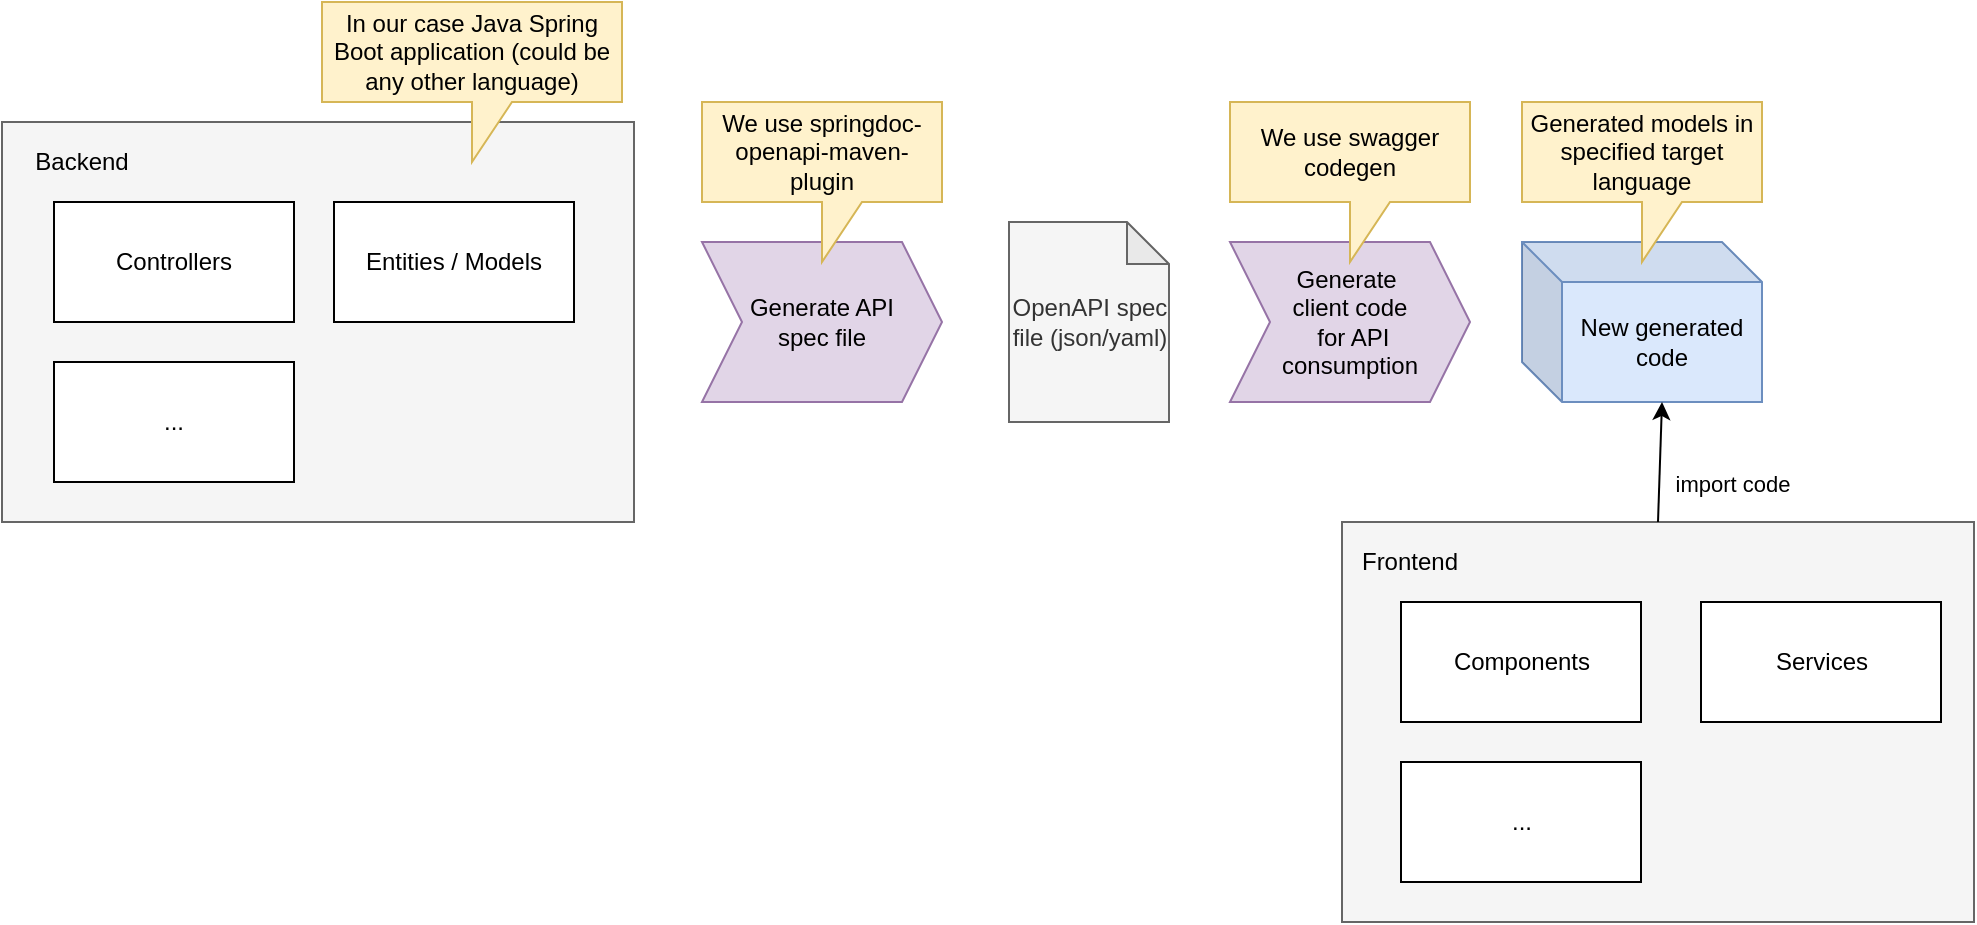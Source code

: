 <mxfile version="13.7.9" type="device" pages="2"><diagram id="2pgsS9r1wE4SoHQSQBo1" name="CodeGen"><mxGraphModel dx="1106" dy="822" grid="1" gridSize="10" guides="1" tooltips="1" connect="1" arrows="1" fold="1" page="1" pageScale="1" pageWidth="827" pageHeight="1169" math="0" shadow="0"><root><mxCell id="0"/><mxCell id="1" parent="0"/><mxCell id="9t2ogBAIAzEaaGAekZwD-2" value="Generate&amp;nbsp;&lt;br&gt;client code&lt;br&gt;&amp;nbsp;for API&lt;br&gt;consumption" style="shape=step;perimeter=stepPerimeter;whiteSpace=wrap;html=1;fixedSize=1;fillColor=#e1d5e7;strokeColor=#9673a6;" parent="1" vertex="1"><mxGeometry x="664" y="200" width="120" height="80" as="geometry"/></mxCell><mxCell id="9t2ogBAIAzEaaGAekZwD-3" value="New generated code" style="shape=cube;whiteSpace=wrap;html=1;boundedLbl=1;backgroundOutline=1;darkOpacity=0.05;darkOpacity2=0.1;fillColor=#dae8fc;strokeColor=#6c8ebf;" parent="1" vertex="1"><mxGeometry x="810" y="200" width="120" height="80" as="geometry"/></mxCell><mxCell id="9t2ogBAIAzEaaGAekZwD-4" value="OpenAPI spec file (json/yaml)" style="shape=note;whiteSpace=wrap;html=1;backgroundOutline=1;darkOpacity=0.05;size=21;fillColor=#f5f5f5;strokeColor=#666666;fontColor=#333333;" parent="1" vertex="1"><mxGeometry x="553.5" y="190" width="80" height="100" as="geometry"/></mxCell><mxCell id="9t2ogBAIAzEaaGAekZwD-6" value="Generate API &lt;br&gt;spec file" style="shape=step;perimeter=stepPerimeter;whiteSpace=wrap;html=1;fixedSize=1;fillColor=#e1d5e7;strokeColor=#9673a6;" parent="1" vertex="1"><mxGeometry x="400" y="200" width="120" height="80" as="geometry"/></mxCell><mxCell id="9t2ogBAIAzEaaGAekZwD-10" value="" style="rounded=0;whiteSpace=wrap;html=1;fillColor=#f5f5f5;strokeColor=#666666;fontColor=#333333;" parent="1" vertex="1"><mxGeometry x="50" y="140" width="316" height="200" as="geometry"/></mxCell><mxCell id="9t2ogBAIAzEaaGAekZwD-11" value="Controllers" style="rounded=0;whiteSpace=wrap;html=1;" parent="1" vertex="1"><mxGeometry x="76" y="180" width="120" height="60" as="geometry"/></mxCell><mxCell id="9t2ogBAIAzEaaGAekZwD-12" value="Entities / Models" style="rounded=0;whiteSpace=wrap;html=1;" parent="1" vertex="1"><mxGeometry x="216" y="180" width="120" height="60" as="geometry"/></mxCell><mxCell id="9t2ogBAIAzEaaGAekZwD-13" value="..." style="rounded=0;whiteSpace=wrap;html=1;" parent="1" vertex="1"><mxGeometry x="76" y="260" width="120" height="60" as="geometry"/></mxCell><mxCell id="9t2ogBAIAzEaaGAekZwD-14" value="In our case Java Spring Boot application (could be any other language)" style="shape=callout;whiteSpace=wrap;html=1;perimeter=calloutPerimeter;fillColor=#fff2cc;strokeColor=#d6b656;" parent="1" vertex="1"><mxGeometry x="210" y="80" width="150" height="80" as="geometry"/></mxCell><mxCell id="9t2ogBAIAzEaaGAekZwD-15" value="Generated models in specified target language" style="shape=callout;whiteSpace=wrap;html=1;perimeter=calloutPerimeter;fillColor=#fff2cc;strokeColor=#d6b656;" parent="1" vertex="1"><mxGeometry x="810" y="130" width="120" height="80" as="geometry"/></mxCell><mxCell id="9t2ogBAIAzEaaGAekZwD-16" value="Backend" style="text;html=1;strokeColor=none;fillColor=none;align=center;verticalAlign=middle;whiteSpace=wrap;rounded=0;" parent="1" vertex="1"><mxGeometry x="70" y="150" width="40" height="20" as="geometry"/></mxCell><mxCell id="9t2ogBAIAzEaaGAekZwD-17" value="" style="rounded=0;whiteSpace=wrap;html=1;fillColor=#f5f5f5;strokeColor=#666666;fontColor=#333333;" parent="1" vertex="1"><mxGeometry x="720" y="340" width="316" height="200" as="geometry"/></mxCell><mxCell id="9t2ogBAIAzEaaGAekZwD-18" value="Frontend" style="text;html=1;strokeColor=none;fillColor=none;align=center;verticalAlign=middle;whiteSpace=wrap;rounded=0;" parent="1" vertex="1"><mxGeometry x="733.5" y="350" width="40" height="20" as="geometry"/></mxCell><mxCell id="9t2ogBAIAzEaaGAekZwD-20" value="We use springdoc-openapi-maven-plugin" style="shape=callout;whiteSpace=wrap;html=1;perimeter=calloutPerimeter;fillColor=#fff2cc;strokeColor=#d6b656;" parent="1" vertex="1"><mxGeometry x="400" y="130" width="120" height="80" as="geometry"/></mxCell><mxCell id="9t2ogBAIAzEaaGAekZwD-21" value="We use swagger codegen" style="shape=callout;whiteSpace=wrap;html=1;perimeter=calloutPerimeter;fillColor=#fff2cc;strokeColor=#d6b656;" parent="1" vertex="1"><mxGeometry x="664" y="130" width="120" height="80" as="geometry"/></mxCell><mxCell id="9t2ogBAIAzEaaGAekZwD-22" value="Services" style="rounded=0;whiteSpace=wrap;html=1;" parent="1" vertex="1"><mxGeometry x="899.5" y="380" width="120" height="60" as="geometry"/></mxCell><mxCell id="9t2ogBAIAzEaaGAekZwD-23" value="Components" style="rounded=0;whiteSpace=wrap;html=1;" parent="1" vertex="1"><mxGeometry x="749.5" y="380" width="120" height="60" as="geometry"/></mxCell><mxCell id="9t2ogBAIAzEaaGAekZwD-24" value="..." style="rounded=0;whiteSpace=wrap;html=1;" parent="1" vertex="1"><mxGeometry x="749.5" y="460" width="120" height="60" as="geometry"/></mxCell><mxCell id="9t2ogBAIAzEaaGAekZwD-25" value="" style="endArrow=classic;html=1;exitX=0.5;exitY=0;exitDx=0;exitDy=0;entryX=0;entryY=0;entryDx=70;entryDy=80;entryPerimeter=0;" parent="1" source="9t2ogBAIAzEaaGAekZwD-17" target="9t2ogBAIAzEaaGAekZwD-3" edge="1"><mxGeometry width="50" height="50" relative="1" as="geometry"><mxPoint x="540" y="330" as="sourcePoint"/><mxPoint x="590" y="280" as="targetPoint"/></mxGeometry></mxCell><mxCell id="9t2ogBAIAzEaaGAekZwD-26" value="import code" style="edgeLabel;html=1;align=center;verticalAlign=middle;resizable=0;points=[];" parent="9t2ogBAIAzEaaGAekZwD-25" vertex="1" connectable="0"><mxGeometry x="-0.058" y="2" relative="1" as="geometry"><mxPoint x="38.24" y="9.71" as="offset"/></mxGeometry></mxCell></root></mxGraphModel></diagram><diagram id="jbfgjTBlQNw2RgpHIPGC" name="Testing Boundaries"><mxGraphModel dx="1301" dy="967" grid="1" gridSize="10" guides="1" tooltips="1" connect="1" arrows="1" fold="1" page="1" pageScale="1" pageWidth="827" pageHeight="1169" math="0" shadow="0"><root><mxCell id="E65DXzVrpPD-wGW-1_H1-0"/><mxCell id="E65DXzVrpPD-wGW-1_H1-1" parent="E65DXzVrpPD-wGW-1_H1-0"/><mxCell id="DJNltpm4vKNHbOeg_S9g-93" value="" style="rounded=0;whiteSpace=wrap;html=1;fillColor=#f5f5f5;strokeColor=#666666;fontColor=#333333;" vertex="1" parent="E65DXzVrpPD-wGW-1_H1-1"><mxGeometry x="1020" y="895" width="240" height="150" as="geometry"/></mxCell><mxCell id="DJNltpm4vKNHbOeg_S9g-84" value="" style="ellipse;shape=cloud;whiteSpace=wrap;html=1;gradientColor=none;" vertex="1" parent="E65DXzVrpPD-wGW-1_H1-1"><mxGeometry x="207.15" y="1230" width="185.7" height="110" as="geometry"/></mxCell><mxCell id="DJNltpm4vKNHbOeg_S9g-0" value="" style="rounded=0;whiteSpace=wrap;html=1;fillColor=#f5f5f5;strokeColor=#666666;fontColor=#333333;" vertex="1" parent="E65DXzVrpPD-wGW-1_H1-1"><mxGeometry x="180" y="210" width="240" height="230" as="geometry"/></mxCell><mxCell id="DJNltpm4vKNHbOeg_S9g-29" value="" style="endArrow=classic;html=1;entryX=0.45;entryY=0;entryDx=0;entryDy=0;entryPerimeter=0;exitX=0.55;exitY=-0.133;exitDx=0;exitDy=0;exitPerimeter=0;" edge="1" parent="E65DXzVrpPD-wGW-1_H1-1" source="DJNltpm4vKNHbOeg_S9g-5"><mxGeometry width="50" height="50" relative="1" as="geometry"><mxPoint x="309.5" y="380" as="sourcePoint"/><mxPoint x="309.5" y="190" as="targetPoint"/></mxGeometry></mxCell><mxCell id="DJNltpm4vKNHbOeg_S9g-27" value="" style="endArrow=classic;html=1;entryX=0.45;entryY=0;entryDx=0;entryDy=0;entryPerimeter=0;" edge="1" parent="E65DXzVrpPD-wGW-1_H1-1" target="DJNltpm4vKNHbOeg_S9g-5"><mxGeometry width="50" height="50" relative="1" as="geometry"><mxPoint x="290" y="190" as="sourcePoint"/><mxPoint x="290" y="450" as="targetPoint"/></mxGeometry></mxCell><mxCell id="DJNltpm4vKNHbOeg_S9g-2" value="Components" style="rounded=0;whiteSpace=wrap;html=1;fillColor=#e1d5e7;strokeColor=#9673a6;" vertex="1" parent="E65DXzVrpPD-wGW-1_H1-1"><mxGeometry x="200" y="250" width="200" height="30" as="geometry"/></mxCell><mxCell id="DJNltpm4vKNHbOeg_S9g-3" value="Services" style="rounded=0;whiteSpace=wrap;html=1;fillColor=#e1d5e7;strokeColor=#9673a6;" vertex="1" parent="E65DXzVrpPD-wGW-1_H1-1"><mxGeometry x="200" y="295" width="200" height="30" as="geometry"/></mxCell><mxCell id="DJNltpm4vKNHbOeg_S9g-4" value="Redux" style="rounded=0;whiteSpace=wrap;html=1;fillColor=#e1d5e7;strokeColor=#9673a6;" vertex="1" parent="E65DXzVrpPD-wGW-1_H1-1"><mxGeometry x="200" y="340" width="200" height="30" as="geometry"/></mxCell><mxCell id="DJNltpm4vKNHbOeg_S9g-5" value="API" style="rounded=0;whiteSpace=wrap;html=1;fillColor=#e1d5e7;strokeColor=#9673a6;" vertex="1" parent="E65DXzVrpPD-wGW-1_H1-1"><mxGeometry x="200" y="390" width="200" height="30" as="geometry"/></mxCell><mxCell id="DJNltpm4vKNHbOeg_S9g-6" value="Frontend" style="text;html=1;strokeColor=none;fillColor=none;align=center;verticalAlign=middle;whiteSpace=wrap;rounded=0;fontStyle=1" vertex="1" parent="E65DXzVrpPD-wGW-1_H1-1"><mxGeometry x="190" y="220" width="60" height="20" as="geometry"/></mxCell><mxCell id="DJNltpm4vKNHbOeg_S9g-7" value="" style="rounded=0;whiteSpace=wrap;html=1;fillColor=#f5f5f5;strokeColor=#666666;fontColor=#333333;" vertex="1" parent="E65DXzVrpPD-wGW-1_H1-1"><mxGeometry x="675" y="210" width="240" height="220" as="geometry"/></mxCell><mxCell id="DJNltpm4vKNHbOeg_S9g-8" value="Controllers" style="rounded=0;whiteSpace=wrap;html=1;fillColor=#e1d5e7;strokeColor=#9673a6;" vertex="1" parent="E65DXzVrpPD-wGW-1_H1-1"><mxGeometry x="695" y="250" width="200" height="30" as="geometry"/></mxCell><mxCell id="DJNltpm4vKNHbOeg_S9g-9" value="Business logic" style="rounded=0;whiteSpace=wrap;html=1;fillColor=#e1d5e7;strokeColor=#9673a6;" vertex="1" parent="E65DXzVrpPD-wGW-1_H1-1"><mxGeometry x="695" y="295" width="200" height="30" as="geometry"/></mxCell><mxCell id="DJNltpm4vKNHbOeg_S9g-10" value="Domain entities" style="rounded=0;whiteSpace=wrap;html=1;fillColor=#e1d5e7;strokeColor=#9673a6;" vertex="1" parent="E65DXzVrpPD-wGW-1_H1-1"><mxGeometry x="695" y="340" width="200" height="30" as="geometry"/></mxCell><mxCell id="DJNltpm4vKNHbOeg_S9g-11" value="Peripheral APIs" style="rounded=0;whiteSpace=wrap;html=1;fillColor=#e1d5e7;strokeColor=#9673a6;" vertex="1" parent="E65DXzVrpPD-wGW-1_H1-1"><mxGeometry x="695" y="380" width="200" height="30" as="geometry"/></mxCell><mxCell id="DJNltpm4vKNHbOeg_S9g-12" value="Backend" style="text;html=1;strokeColor=none;fillColor=none;align=center;verticalAlign=middle;whiteSpace=wrap;rounded=0;fontStyle=1" vertex="1" parent="E65DXzVrpPD-wGW-1_H1-1"><mxGeometry x="685" y="220" width="60" height="20" as="geometry"/></mxCell><mxCell id="DJNltpm4vKNHbOeg_S9g-56" style="edgeStyle=orthogonalEdgeStyle;rounded=0;orthogonalLoop=1;jettySize=auto;html=1;" edge="1" parent="E65DXzVrpPD-wGW-1_H1-1" source="DJNltpm4vKNHbOeg_S9g-13" target="DJNltpm4vKNHbOeg_S9g-55"><mxGeometry relative="1" as="geometry"/></mxCell><mxCell id="DJNltpm4vKNHbOeg_S9g-57" value="run in browser&lt;br&gt;locally or on CI" style="edgeLabel;html=1;align=center;verticalAlign=middle;resizable=0;points=[];" vertex="1" connectable="0" parent="DJNltpm4vKNHbOeg_S9g-56"><mxGeometry x="-0.3" y="-3" relative="1" as="geometry"><mxPoint x="37" y="-9" as="offset"/></mxGeometry></mxCell><mxCell id="DJNltpm4vKNHbOeg_S9g-13" value="" style="rounded=0;whiteSpace=wrap;html=1;fillColor=#f5f5f5;strokeColor=#666666;fontColor=#333333;" vertex="1" parent="E65DXzVrpPD-wGW-1_H1-1"><mxGeometry x="180" y="860" width="240" height="220" as="geometry"/></mxCell><mxCell id="DJNltpm4vKNHbOeg_S9g-14" value="Components" style="rounded=0;whiteSpace=wrap;html=1;fillColor=#e1d5e7;strokeColor=#9673a6;" vertex="1" parent="E65DXzVrpPD-wGW-1_H1-1"><mxGeometry x="200" y="900" width="200" height="30" as="geometry"/></mxCell><mxCell id="DJNltpm4vKNHbOeg_S9g-15" value="Services" style="rounded=0;whiteSpace=wrap;html=1;fillColor=#e1d5e7;strokeColor=#9673a6;" vertex="1" parent="E65DXzVrpPD-wGW-1_H1-1"><mxGeometry x="200" y="945" width="200" height="30" as="geometry"/></mxCell><mxCell id="DJNltpm4vKNHbOeg_S9g-16" value="Redux" style="rounded=0;whiteSpace=wrap;html=1;fillColor=#e1d5e7;strokeColor=#9673a6;" vertex="1" parent="E65DXzVrpPD-wGW-1_H1-1"><mxGeometry x="200" y="990" width="200" height="30" as="geometry"/></mxCell><mxCell id="DJNltpm4vKNHbOeg_S9g-17" value="API" style="rounded=0;whiteSpace=wrap;html=1;fillColor=#e1d5e7;strokeColor=#9673a6;" vertex="1" parent="E65DXzVrpPD-wGW-1_H1-1"><mxGeometry x="200" y="1030" width="200" height="30" as="geometry"/></mxCell><mxCell id="DJNltpm4vKNHbOeg_S9g-18" value="Frontend" style="text;html=1;strokeColor=none;fillColor=none;align=center;verticalAlign=middle;whiteSpace=wrap;rounded=0;fontStyle=1" vertex="1" parent="E65DXzVrpPD-wGW-1_H1-1"><mxGeometry x="190" y="870" width="60" height="20" as="geometry"/></mxCell><mxCell id="DJNltpm4vKNHbOeg_S9g-19" value="" style="rounded=0;whiteSpace=wrap;html=1;fillColor=#f5f5f5;strokeColor=#666666;fontColor=#333333;" vertex="1" parent="E65DXzVrpPD-wGW-1_H1-1"><mxGeometry x="675" y="860" width="240" height="220" as="geometry"/></mxCell><mxCell id="DJNltpm4vKNHbOeg_S9g-20" value="Controllers" style="rounded=0;whiteSpace=wrap;html=1;fillColor=#e1d5e7;strokeColor=#9673a6;" vertex="1" parent="E65DXzVrpPD-wGW-1_H1-1"><mxGeometry x="695" y="900" width="200" height="30" as="geometry"/></mxCell><mxCell id="DJNltpm4vKNHbOeg_S9g-21" value="Business logic" style="rounded=0;whiteSpace=wrap;html=1;fillColor=#e1d5e7;strokeColor=#9673a6;" vertex="1" parent="E65DXzVrpPD-wGW-1_H1-1"><mxGeometry x="695" y="945" width="200" height="30" as="geometry"/></mxCell><mxCell id="DJNltpm4vKNHbOeg_S9g-22" value="Domain entities" style="rounded=0;whiteSpace=wrap;html=1;fillColor=#e1d5e7;strokeColor=#9673a6;" vertex="1" parent="E65DXzVrpPD-wGW-1_H1-1"><mxGeometry x="695" y="990" width="200" height="30" as="geometry"/></mxCell><mxCell id="DJNltpm4vKNHbOeg_S9g-23" value="Peripheral APIs" style="rounded=0;whiteSpace=wrap;html=1;fillColor=#e1d5e7;strokeColor=#9673a6;" vertex="1" parent="E65DXzVrpPD-wGW-1_H1-1"><mxGeometry x="695" y="1030" width="200" height="30" as="geometry"/></mxCell><mxCell id="DJNltpm4vKNHbOeg_S9g-24" value="Backend" style="text;html=1;strokeColor=none;fillColor=none;align=center;verticalAlign=middle;whiteSpace=wrap;rounded=0;fontStyle=1" vertex="1" parent="E65DXzVrpPD-wGW-1_H1-1"><mxGeometry x="685" y="870" width="60" height="20" as="geometry"/></mxCell><mxCell id="DJNltpm4vKNHbOeg_S9g-25" value="" style="rounded=0;whiteSpace=wrap;html=1;opacity=70;strokeColor=none;" vertex="1" parent="E65DXzVrpPD-wGW-1_H1-1"><mxGeometry x="630" y="175" width="330" height="300" as="geometry"/></mxCell><mxCell id="DJNltpm4vKNHbOeg_S9g-31" style="edgeStyle=orthogonalEdgeStyle;rounded=0;orthogonalLoop=1;jettySize=auto;html=1;" edge="1" parent="E65DXzVrpPD-wGW-1_H1-1" source="DJNltpm4vKNHbOeg_S9g-30" target="DJNltpm4vKNHbOeg_S9g-3"><mxGeometry relative="1" as="geometry"/></mxCell><mxCell id="DJNltpm4vKNHbOeg_S9g-30" value="&lt;b&gt;Unit test&lt;/b&gt;" style="shape=note;whiteSpace=wrap;html=1;backgroundOutline=1;darkOpacity=0.05;size=16;fillColor=#dae8fc;strokeColor=#6c8ebf;" vertex="1" parent="E65DXzVrpPD-wGW-1_H1-1"><mxGeometry x="470" y="270" width="60" height="80" as="geometry"/></mxCell><mxCell id="DJNltpm4vKNHbOeg_S9g-50" style="edgeStyle=orthogonalEdgeStyle;rounded=0;orthogonalLoop=1;jettySize=auto;html=1;" edge="1" parent="E65DXzVrpPD-wGW-1_H1-1" source="DJNltpm4vKNHbOeg_S9g-32" target="DJNltpm4vKNHbOeg_S9g-44"><mxGeometry relative="1" as="geometry"/></mxCell><mxCell id="DJNltpm4vKNHbOeg_S9g-32" value="&lt;b&gt;Frontend &lt;br&gt;e2e test&lt;/b&gt;&lt;br&gt;&lt;br&gt;" style="shape=note;whiteSpace=wrap;html=1;backgroundOutline=1;darkOpacity=0.05;size=14;fillColor=#dae8fc;strokeColor=#6c8ebf;" vertex="1" parent="E65DXzVrpPD-wGW-1_H1-1"><mxGeometry x="110" y="480" width="80" height="90" as="geometry"/></mxCell><mxCell id="DJNltpm4vKNHbOeg_S9g-35" value="&lt;span style=&quot;font-family: &amp;#34;helvetica&amp;#34;&quot;&gt;&lt;b&gt;Integration test&lt;/b&gt;&lt;/span&gt;" style="shape=note;whiteSpace=wrap;html=1;backgroundOutline=1;darkOpacity=0.05;size=14;fillColor=#dae8fc;strokeColor=#6c8ebf;" vertex="1" parent="E65DXzVrpPD-wGW-1_H1-1"><mxGeometry x="260" y="90" width="80" height="90" as="geometry"/></mxCell><mxCell id="DJNltpm4vKNHbOeg_S9g-36" value="" style="endArrow=classic;html=1;exitX=-0.017;exitY=0.3;exitDx=0;exitDy=0;exitPerimeter=0;entryX=1;entryY=0.5;entryDx=0;entryDy=0;dashed=1;" edge="1" parent="E65DXzVrpPD-wGW-1_H1-1" source="DJNltpm4vKNHbOeg_S9g-30" target="DJNltpm4vKNHbOeg_S9g-2"><mxGeometry width="50" height="50" relative="1" as="geometry"><mxPoint x="470" y="450" as="sourcePoint"/><mxPoint x="520" y="400" as="targetPoint"/></mxGeometry></mxCell><mxCell id="DJNltpm4vKNHbOeg_S9g-38" value="" style="endArrow=classic;html=1;entryX=1;entryY=0.5;entryDx=0;entryDy=0;exitX=0.017;exitY=0.638;exitDx=0;exitDy=0;exitPerimeter=0;" edge="1" parent="E65DXzVrpPD-wGW-1_H1-1" source="DJNltpm4vKNHbOeg_S9g-30" target="DJNltpm4vKNHbOeg_S9g-4"><mxGeometry width="50" height="50" relative="1" as="geometry"><mxPoint x="490" y="430" as="sourcePoint"/><mxPoint x="540" y="380" as="targetPoint"/></mxGeometry></mxCell><mxCell id="DJNltpm4vKNHbOeg_S9g-58" style="edgeStyle=orthogonalEdgeStyle;rounded=0;orthogonalLoop=1;jettySize=auto;html=1;" edge="1" parent="E65DXzVrpPD-wGW-1_H1-1" source="DJNltpm4vKNHbOeg_S9g-39" target="DJNltpm4vKNHbOeg_S9g-55"><mxGeometry relative="1" as="geometry"/></mxCell><mxCell id="DJNltpm4vKNHbOeg_S9g-39" value="&lt;b&gt;e2e test&lt;/b&gt;" style="shape=note;whiteSpace=wrap;html=1;backgroundOutline=1;darkOpacity=0.05;size=14;fillColor=#dae8fc;strokeColor=#6c8ebf;" vertex="1" parent="E65DXzVrpPD-wGW-1_H1-1"><mxGeometry x="110" y="720" width="80" height="90" as="geometry"/></mxCell><mxCell id="DJNltpm4vKNHbOeg_S9g-44" value="" style="pointerEvents=1;shadow=0;dashed=0;html=1;strokeColor=none;fillColor=#434445;aspect=fixed;labelPosition=center;verticalLabelPosition=bottom;verticalAlign=top;align=center;outlineConnect=0;shape=mxgraph.vvd.web_browser;" vertex="1" parent="E65DXzVrpPD-wGW-1_H1-1"><mxGeometry x="250" y="490" width="98.59" height="70" as="geometry"/></mxCell><mxCell id="DJNltpm4vKNHbOeg_S9g-48" value="" style="endArrow=classic;html=1;exitX=0.5;exitY=1;exitDx=0;exitDy=0;" edge="1" parent="E65DXzVrpPD-wGW-1_H1-1" source="DJNltpm4vKNHbOeg_S9g-0" target="DJNltpm4vKNHbOeg_S9g-44"><mxGeometry width="50" height="50" relative="1" as="geometry"><mxPoint x="500" y="620" as="sourcePoint"/><mxPoint x="550" y="570" as="targetPoint"/></mxGeometry></mxCell><mxCell id="DJNltpm4vKNHbOeg_S9g-49" value="run in browser" style="edgeLabel;html=1;align=center;verticalAlign=middle;resizable=0;points=[];" vertex="1" connectable="0" parent="DJNltpm4vKNHbOeg_S9g-48"><mxGeometry x="-0.121" y="3" relative="1" as="geometry"><mxPoint x="37.18" as="offset"/></mxGeometry></mxCell><mxCell id="DJNltpm4vKNHbOeg_S9g-52" style="edgeStyle=orthogonalEdgeStyle;rounded=0;orthogonalLoop=1;jettySize=auto;html=1;dashed=1;" edge="1" parent="E65DXzVrpPD-wGW-1_H1-1" source="DJNltpm4vKNHbOeg_S9g-44" target="DJNltpm4vKNHbOeg_S9g-44"><mxGeometry relative="1" as="geometry"/></mxCell><mxCell id="DJNltpm4vKNHbOeg_S9g-53" value="stubbed network requests" style="text;html=1;strokeColor=none;fillColor=none;align=center;verticalAlign=middle;whiteSpace=wrap;rounded=0;" vertex="1" parent="E65DXzVrpPD-wGW-1_H1-1"><mxGeometry x="370" y="515" width="160" height="20" as="geometry"/></mxCell><mxCell id="DJNltpm4vKNHbOeg_S9g-55" value="" style="pointerEvents=1;shadow=0;dashed=0;html=1;strokeColor=none;fillColor=#434445;aspect=fixed;labelPosition=center;verticalLabelPosition=bottom;verticalAlign=top;align=center;outlineConnect=0;shape=mxgraph.vvd.web_browser;" vertex="1" parent="E65DXzVrpPD-wGW-1_H1-1"><mxGeometry x="250.7" y="730" width="98.59" height="70" as="geometry"/></mxCell><mxCell id="DJNltpm4vKNHbOeg_S9g-61" value="" style="endArrow=classic;html=1;" edge="1" parent="E65DXzVrpPD-wGW-1_H1-1"><mxGeometry width="50" height="50" relative="1" as="geometry"><mxPoint x="421" y="955" as="sourcePoint"/><mxPoint x="675" y="955" as="targetPoint"/></mxGeometry></mxCell><mxCell id="DJNltpm4vKNHbOeg_S9g-62" value="" style="endArrow=classic;html=1;" edge="1" parent="E65DXzVrpPD-wGW-1_H1-1"><mxGeometry width="50" height="50" relative="1" as="geometry"><mxPoint x="675" y="980" as="sourcePoint"/><mxPoint x="420" y="980" as="targetPoint"/></mxGeometry></mxCell><mxCell id="DJNltpm4vKNHbOeg_S9g-63" value="requests are not stubbed" style="text;html=1;strokeColor=none;fillColor=none;align=center;verticalAlign=middle;whiteSpace=wrap;rounded=0;" vertex="1" parent="E65DXzVrpPD-wGW-1_H1-1"><mxGeometry x="480" y="960" width="150" height="20" as="geometry"/></mxCell><mxCell id="DJNltpm4vKNHbOeg_S9g-87" style="edgeStyle=orthogonalEdgeStyle;rounded=0;orthogonalLoop=1;jettySize=auto;html=1;entryX=0.5;entryY=1;entryDx=0;entryDy=0;entryPerimeter=0;" edge="1" parent="E65DXzVrpPD-wGW-1_H1-1" source="DJNltpm4vKNHbOeg_S9g-66" target="DJNltpm4vKNHbOeg_S9g-84"><mxGeometry relative="1" as="geometry"/></mxCell><mxCell id="DJNltpm4vKNHbOeg_S9g-88" value="deployed to an&amp;nbsp;&lt;br&gt;environment" style="edgeLabel;html=1;align=center;verticalAlign=middle;resizable=0;points=[];" vertex="1" connectable="0" parent="DJNltpm4vKNHbOeg_S9g-87"><mxGeometry x="0.56" relative="1" as="geometry"><mxPoint x="49.29" as="offset"/></mxGeometry></mxCell><mxCell id="DJNltpm4vKNHbOeg_S9g-66" value="" style="rounded=0;whiteSpace=wrap;html=1;fillColor=#f5f5f5;strokeColor=#666666;fontColor=#333333;" vertex="1" parent="E65DXzVrpPD-wGW-1_H1-1"><mxGeometry x="180" y="1370" width="240" height="220" as="geometry"/></mxCell><mxCell id="DJNltpm4vKNHbOeg_S9g-67" value="Components" style="rounded=0;whiteSpace=wrap;html=1;fillColor=#e1d5e7;strokeColor=#9673a6;" vertex="1" parent="E65DXzVrpPD-wGW-1_H1-1"><mxGeometry x="200" y="1410" width="200" height="30" as="geometry"/></mxCell><mxCell id="DJNltpm4vKNHbOeg_S9g-68" value="Services" style="rounded=0;whiteSpace=wrap;html=1;fillColor=#e1d5e7;strokeColor=#9673a6;" vertex="1" parent="E65DXzVrpPD-wGW-1_H1-1"><mxGeometry x="200" y="1455" width="200" height="30" as="geometry"/></mxCell><mxCell id="DJNltpm4vKNHbOeg_S9g-69" value="Redux" style="rounded=0;whiteSpace=wrap;html=1;fillColor=#e1d5e7;strokeColor=#9673a6;" vertex="1" parent="E65DXzVrpPD-wGW-1_H1-1"><mxGeometry x="200" y="1500" width="200" height="30" as="geometry"/></mxCell><mxCell id="DJNltpm4vKNHbOeg_S9g-70" value="API" style="rounded=0;whiteSpace=wrap;html=1;fillColor=#e1d5e7;strokeColor=#9673a6;" vertex="1" parent="E65DXzVrpPD-wGW-1_H1-1"><mxGeometry x="200" y="1540" width="200" height="30" as="geometry"/></mxCell><mxCell id="DJNltpm4vKNHbOeg_S9g-71" value="Frontend" style="text;html=1;strokeColor=none;fillColor=none;align=center;verticalAlign=middle;whiteSpace=wrap;rounded=0;fontStyle=1" vertex="1" parent="E65DXzVrpPD-wGW-1_H1-1"><mxGeometry x="190" y="1380" width="60" height="20" as="geometry"/></mxCell><mxCell id="DJNltpm4vKNHbOeg_S9g-72" value="" style="rounded=0;whiteSpace=wrap;html=1;fillColor=#f5f5f5;strokeColor=#666666;fontColor=#333333;" vertex="1" parent="E65DXzVrpPD-wGW-1_H1-1"><mxGeometry x="675" y="1370" width="240" height="220" as="geometry"/></mxCell><mxCell id="DJNltpm4vKNHbOeg_S9g-73" value="Controllers" style="rounded=0;whiteSpace=wrap;html=1;fillColor=#e1d5e7;strokeColor=#9673a6;" vertex="1" parent="E65DXzVrpPD-wGW-1_H1-1"><mxGeometry x="695" y="1410" width="200" height="30" as="geometry"/></mxCell><mxCell id="DJNltpm4vKNHbOeg_S9g-74" value="Business logic" style="rounded=0;whiteSpace=wrap;html=1;fillColor=#e1d5e7;strokeColor=#9673a6;" vertex="1" parent="E65DXzVrpPD-wGW-1_H1-1"><mxGeometry x="695" y="1455" width="200" height="30" as="geometry"/></mxCell><mxCell id="DJNltpm4vKNHbOeg_S9g-75" value="Domain entities" style="rounded=0;whiteSpace=wrap;html=1;fillColor=#e1d5e7;strokeColor=#9673a6;" vertex="1" parent="E65DXzVrpPD-wGW-1_H1-1"><mxGeometry x="695" y="1500" width="200" height="30" as="geometry"/></mxCell><mxCell id="DJNltpm4vKNHbOeg_S9g-76" value="Peripheral APIs" style="rounded=0;whiteSpace=wrap;html=1;fillColor=#e1d5e7;strokeColor=#9673a6;" vertex="1" parent="E65DXzVrpPD-wGW-1_H1-1"><mxGeometry x="695" y="1540" width="200" height="30" as="geometry"/></mxCell><mxCell id="DJNltpm4vKNHbOeg_S9g-77" value="Backend" style="text;html=1;strokeColor=none;fillColor=none;align=center;verticalAlign=middle;whiteSpace=wrap;rounded=0;fontStyle=1" vertex="1" parent="E65DXzVrpPD-wGW-1_H1-1"><mxGeometry x="685" y="1380" width="60" height="20" as="geometry"/></mxCell><mxCell id="DJNltpm4vKNHbOeg_S9g-85" style="edgeStyle=orthogonalEdgeStyle;rounded=0;orthogonalLoop=1;jettySize=auto;html=1;" edge="1" parent="E65DXzVrpPD-wGW-1_H1-1" source="DJNltpm4vKNHbOeg_S9g-79" target="DJNltpm4vKNHbOeg_S9g-80"><mxGeometry relative="1" as="geometry"/></mxCell><mxCell id="DJNltpm4vKNHbOeg_S9g-79" value="&lt;b&gt;e2e environment test&lt;/b&gt;" style="shape=note;whiteSpace=wrap;html=1;backgroundOutline=1;darkOpacity=0.05;size=14;fillColor=#dae8fc;strokeColor=#6c8ebf;" vertex="1" parent="E65DXzVrpPD-wGW-1_H1-1"><mxGeometry x="100" y="1240" width="80" height="90" as="geometry"/></mxCell><mxCell id="DJNltpm4vKNHbOeg_S9g-80" value="" style="pointerEvents=1;shadow=0;dashed=0;html=1;strokeColor=none;fillColor=#434445;aspect=fixed;labelPosition=center;verticalLabelPosition=bottom;verticalAlign=top;align=center;outlineConnect=0;shape=mxgraph.vvd.web_browser;" vertex="1" parent="E65DXzVrpPD-wGW-1_H1-1"><mxGeometry x="271.94" y="1260" width="70.42" height="50" as="geometry"/></mxCell><mxCell id="DJNltpm4vKNHbOeg_S9g-81" value="" style="endArrow=classic;html=1;" edge="1" parent="E65DXzVrpPD-wGW-1_H1-1"><mxGeometry width="50" height="50" relative="1" as="geometry"><mxPoint x="421" y="1465" as="sourcePoint"/><mxPoint x="675" y="1465" as="targetPoint"/></mxGeometry></mxCell><mxCell id="DJNltpm4vKNHbOeg_S9g-82" value="" style="endArrow=classic;html=1;" edge="1" parent="E65DXzVrpPD-wGW-1_H1-1"><mxGeometry width="50" height="50" relative="1" as="geometry"><mxPoint x="675" y="1490" as="sourcePoint"/><mxPoint x="420" y="1490" as="targetPoint"/></mxGeometry></mxCell><mxCell id="DJNltpm4vKNHbOeg_S9g-83" value="requests are not stubbed" style="text;html=1;strokeColor=none;fillColor=none;align=center;verticalAlign=middle;whiteSpace=wrap;rounded=0;" vertex="1" parent="E65DXzVrpPD-wGW-1_H1-1"><mxGeometry x="480" y="1470" width="150" height="20" as="geometry"/></mxCell><mxCell id="DJNltpm4vKNHbOeg_S9g-89" value="" style="shape=cylinder3;whiteSpace=wrap;html=1;boundedLbl=1;backgroundOutline=1;size=15;fillColor=#e1d5e7;strokeColor=#9673a6;" vertex="1" parent="E65DXzVrpPD-wGW-1_H1-1"><mxGeometry x="1040" y="945" width="60" height="80" as="geometry"/></mxCell><mxCell id="DJNltpm4vKNHbOeg_S9g-90" value="" style="ellipse;shape=cloud;whiteSpace=wrap;html=1;fillColor=#e1d5e7;strokeColor=#9673a6;" vertex="1" parent="E65DXzVrpPD-wGW-1_H1-1"><mxGeometry x="1115" y="945" width="120" height="80" as="geometry"/></mxCell><mxCell id="DJNltpm4vKNHbOeg_S9g-94" value="Peripherals" style="text;html=1;strokeColor=none;fillColor=none;align=center;verticalAlign=middle;whiteSpace=wrap;rounded=0;fontStyle=1" vertex="1" parent="E65DXzVrpPD-wGW-1_H1-1"><mxGeometry x="1030" y="905" width="60" height="20" as="geometry"/></mxCell><mxCell id="DJNltpm4vKNHbOeg_S9g-92" value="" style="rounded=0;whiteSpace=wrap;html=1;opacity=70;strokeColor=none;" vertex="1" parent="E65DXzVrpPD-wGW-1_H1-1"><mxGeometry x="1000" y="882.5" width="305" height="175" as="geometry"/></mxCell><mxCell id="DJNltpm4vKNHbOeg_S9g-95" value="" style="rounded=0;whiteSpace=wrap;html=1;fillColor=#f5f5f5;strokeColor=#666666;fontColor=#333333;" vertex="1" parent="E65DXzVrpPD-wGW-1_H1-1"><mxGeometry x="1000" y="250" width="240" height="150" as="geometry"/></mxCell><mxCell id="DJNltpm4vKNHbOeg_S9g-96" value="" style="shape=cylinder3;whiteSpace=wrap;html=1;boundedLbl=1;backgroundOutline=1;size=15;fillColor=#e1d5e7;strokeColor=#9673a6;" vertex="1" parent="E65DXzVrpPD-wGW-1_H1-1"><mxGeometry x="1020" y="300" width="60" height="80" as="geometry"/></mxCell><mxCell id="DJNltpm4vKNHbOeg_S9g-97" value="" style="ellipse;shape=cloud;whiteSpace=wrap;html=1;fillColor=#e1d5e7;strokeColor=#9673a6;" vertex="1" parent="E65DXzVrpPD-wGW-1_H1-1"><mxGeometry x="1095" y="300" width="120" height="80" as="geometry"/></mxCell><mxCell id="DJNltpm4vKNHbOeg_S9g-98" value="Peripherals" style="text;html=1;strokeColor=none;fillColor=none;align=center;verticalAlign=middle;whiteSpace=wrap;rounded=0;fontStyle=1" vertex="1" parent="E65DXzVrpPD-wGW-1_H1-1"><mxGeometry x="1010" y="260" width="60" height="20" as="geometry"/></mxCell><mxCell id="DJNltpm4vKNHbOeg_S9g-99" value="" style="rounded=0;whiteSpace=wrap;html=1;opacity=70;strokeColor=none;" vertex="1" parent="E65DXzVrpPD-wGW-1_H1-1"><mxGeometry x="960" y="245" width="305" height="175" as="geometry"/></mxCell><mxCell id="DJNltpm4vKNHbOeg_S9g-100" value="" style="rounded=0;whiteSpace=wrap;html=1;fillColor=#f5f5f5;strokeColor=#666666;fontColor=#333333;" vertex="1" parent="E65DXzVrpPD-wGW-1_H1-1"><mxGeometry x="977.5" y="1405" width="240" height="150" as="geometry"/></mxCell><mxCell id="DJNltpm4vKNHbOeg_S9g-101" value="" style="shape=cylinder3;whiteSpace=wrap;html=1;boundedLbl=1;backgroundOutline=1;size=15;fillColor=#e1d5e7;strokeColor=#9673a6;" vertex="1" parent="E65DXzVrpPD-wGW-1_H1-1"><mxGeometry x="997.5" y="1455" width="60" height="80" as="geometry"/></mxCell><mxCell id="DJNltpm4vKNHbOeg_S9g-102" value="" style="ellipse;shape=cloud;whiteSpace=wrap;html=1;fillColor=#e1d5e7;strokeColor=#9673a6;" vertex="1" parent="E65DXzVrpPD-wGW-1_H1-1"><mxGeometry x="1072.5" y="1455" width="120" height="80" as="geometry"/></mxCell><mxCell id="DJNltpm4vKNHbOeg_S9g-103" value="Peripherals" style="text;html=1;strokeColor=none;fillColor=none;align=center;verticalAlign=middle;whiteSpace=wrap;rounded=0;fontStyle=1" vertex="1" parent="E65DXzVrpPD-wGW-1_H1-1"><mxGeometry x="987.5" y="1415" width="60" height="20" as="geometry"/></mxCell><mxCell id="DJNltpm4vKNHbOeg_S9g-106" value="" style="endArrow=classic;html=1;exitX=1;exitY=0.414;exitDx=0;exitDy=0;exitPerimeter=0;" edge="1" parent="E65DXzVrpPD-wGW-1_H1-1"><mxGeometry width="50" height="50" relative="1" as="geometry"><mxPoint x="920" y="1482.08" as="sourcePoint"/><mxPoint x="975" y="1482" as="targetPoint"/></mxGeometry></mxCell><mxCell id="DJNltpm4vKNHbOeg_S9g-107" value="" style="endArrow=classic;html=1;exitX=-0.002;exitY=0.6;exitDx=0;exitDy=0;exitPerimeter=0;entryX=1;entryY=0.568;entryDx=0;entryDy=0;entryPerimeter=0;" edge="1" parent="E65DXzVrpPD-wGW-1_H1-1" source="DJNltpm4vKNHbOeg_S9g-100" target="DJNltpm4vKNHbOeg_S9g-72"><mxGeometry width="50" height="50" relative="1" as="geometry"><mxPoint x="925" y="1471.08" as="sourcePoint"/><mxPoint x="980" y="1471" as="targetPoint"/></mxGeometry></mxCell><mxCell id="DJNltpm4vKNHbOeg_S9g-108" style="edgeStyle=orthogonalEdgeStyle;rounded=0;orthogonalLoop=1;jettySize=auto;html=1;" edge="1" parent="E65DXzVrpPD-wGW-1_H1-1" source="DJNltpm4vKNHbOeg_S9g-19" target="DJNltpm4vKNHbOeg_S9g-19"><mxGeometry relative="1" as="geometry"/></mxCell><mxCell id="DJNltpm4vKNHbOeg_S9g-109" value="mocked&lt;br&gt;&amp;nbsp;peripherals" style="text;html=1;strokeColor=none;fillColor=none;align=center;verticalAlign=middle;whiteSpace=wrap;rounded=0;" vertex="1" parent="E65DXzVrpPD-wGW-1_H1-1"><mxGeometry x="895" y="960" width="160" height="20" as="geometry"/></mxCell><mxCell id="DJNltpm4vKNHbOeg_S9g-111" value="" style="endArrow=none;html=1;dashed=1;dashPattern=1 2;" edge="1" parent="E65DXzVrpPD-wGW-1_H1-1"><mxGeometry width="50" height="50" relative="1" as="geometry"><mxPoint x="90" y="650" as="sourcePoint"/><mxPoint x="1340" y="650" as="targetPoint"/></mxGeometry></mxCell><mxCell id="DJNltpm4vKNHbOeg_S9g-112" value="" style="endArrow=none;html=1;dashed=1;dashPattern=1 2;" edge="1" parent="E65DXzVrpPD-wGW-1_H1-1"><mxGeometry width="50" height="50" relative="1" as="geometry"><mxPoint x="90" y="1180" as="sourcePoint"/><mxPoint x="1340" y="1180" as="targetPoint"/></mxGeometry></mxCell></root></mxGraphModel></diagram></mxfile>